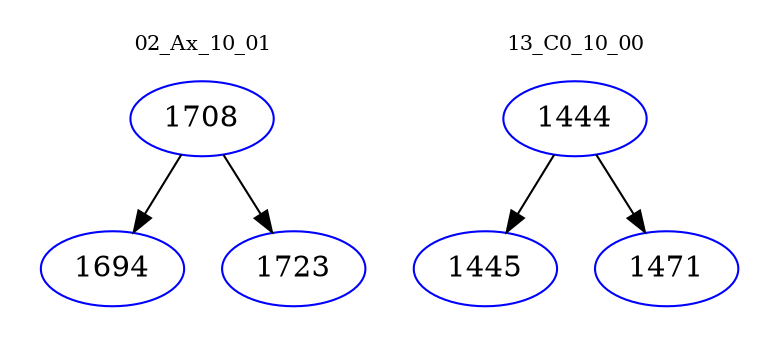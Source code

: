 digraph{
subgraph cluster_0 {
color = white
label = "02_Ax_10_01";
fontsize=10;
T0_1708 [label="1708", color="blue"]
T0_1708 -> T0_1694 [color="black"]
T0_1694 [label="1694", color="blue"]
T0_1708 -> T0_1723 [color="black"]
T0_1723 [label="1723", color="blue"]
}
subgraph cluster_1 {
color = white
label = "13_C0_10_00";
fontsize=10;
T1_1444 [label="1444", color="blue"]
T1_1444 -> T1_1445 [color="black"]
T1_1445 [label="1445", color="blue"]
T1_1444 -> T1_1471 [color="black"]
T1_1471 [label="1471", color="blue"]
}
}
